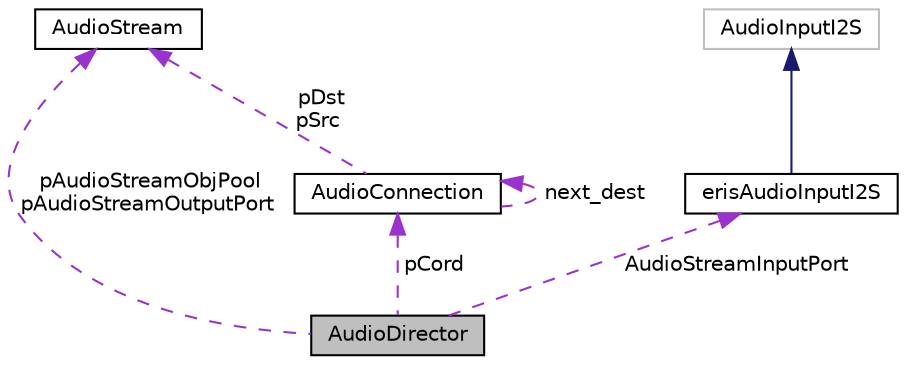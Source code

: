digraph "AudioDirector"
{
 // LATEX_PDF_SIZE
  edge [fontname="Helvetica",fontsize="10",labelfontname="Helvetica",labelfontsize="10"];
  node [fontname="Helvetica",fontsize="10",shape=record];
  Node1 [label="AudioDirector",height=0.2,width=0.4,color="black", fillcolor="grey75", style="filled", fontcolor="black",tooltip=" "];
  Node2 -> Node1 [dir="back",color="darkorchid3",fontsize="10",style="dashed",label=" pCord" ,fontname="Helvetica"];
  Node2 [label="AudioConnection",height=0.2,width=0.4,color="black", fillcolor="white", style="filled",URL="$class_audio_connection.html",tooltip=" "];
  Node2 -> Node2 [dir="back",color="darkorchid3",fontsize="10",style="dashed",label=" next_dest" ,fontname="Helvetica"];
  Node3 -> Node2 [dir="back",color="darkorchid3",fontsize="10",style="dashed",label=" pDst\npSrc" ,fontname="Helvetica"];
  Node3 [label="AudioStream",height=0.2,width=0.4,color="black", fillcolor="white", style="filled",URL="$class_audio_stream.html",tooltip=" "];
  Node4 -> Node1 [dir="back",color="darkorchid3",fontsize="10",style="dashed",label=" AudioStreamInputPort" ,fontname="Helvetica"];
  Node4 [label="erisAudioInputI2S",height=0.2,width=0.4,color="black", fillcolor="white", style="filled",URL="$classeris_audio_input_i2_s.html",tooltip=" "];
  Node5 -> Node4 [dir="back",color="midnightblue",fontsize="10",style="solid",fontname="Helvetica"];
  Node5 [label="AudioInputI2S",height=0.2,width=0.4,color="grey75", fillcolor="white", style="filled",tooltip=" "];
  Node3 -> Node1 [dir="back",color="darkorchid3",fontsize="10",style="dashed",label=" pAudioStreamObjPool\npAudioStreamOutputPort" ,fontname="Helvetica"];
}
